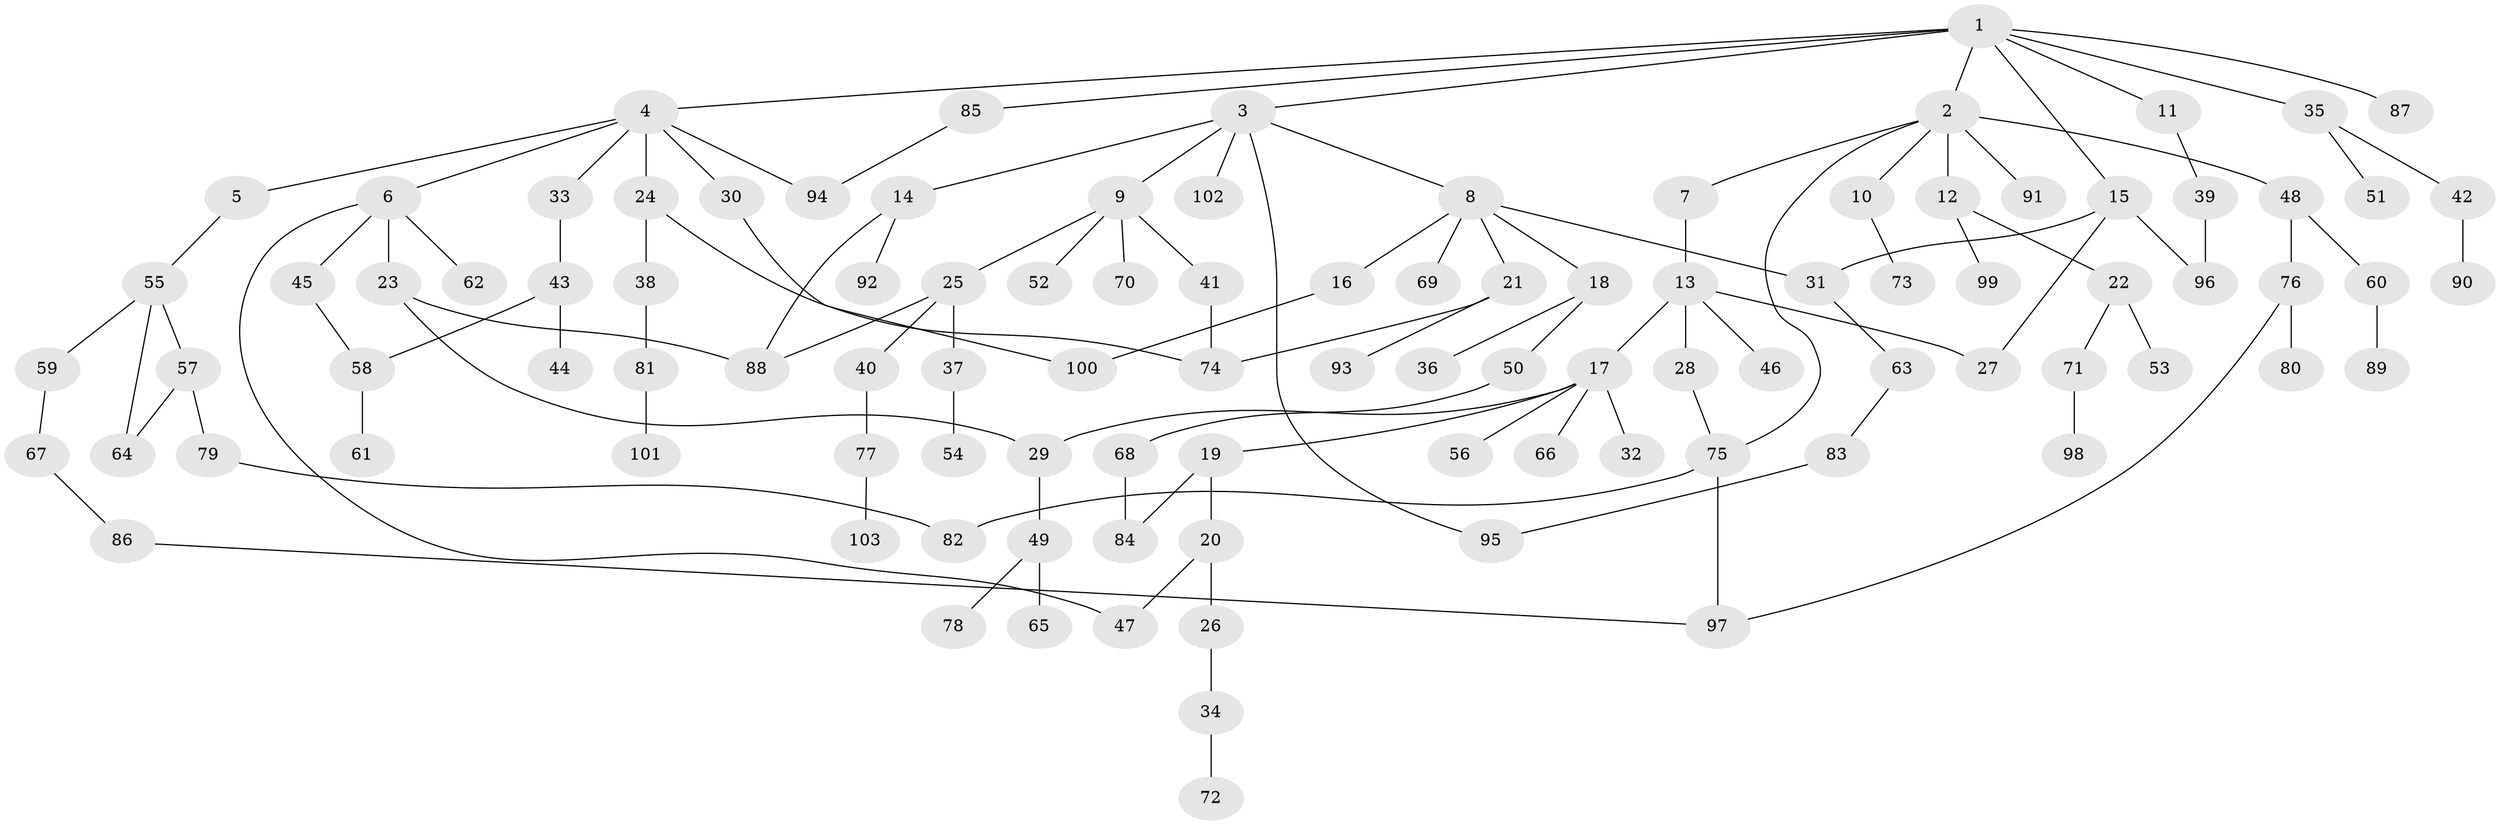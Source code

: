 // coarse degree distribution, {10: 0.014285714285714285, 6: 0.02857142857142857, 5: 0.04285714285714286, 7: 0.02857142857142857, 2: 0.34285714285714286, 4: 0.1, 1: 0.3142857142857143, 3: 0.12857142857142856}
// Generated by graph-tools (version 1.1) at 2025/23/03/03/25 07:23:33]
// undirected, 103 vertices, 121 edges
graph export_dot {
graph [start="1"]
  node [color=gray90,style=filled];
  1;
  2;
  3;
  4;
  5;
  6;
  7;
  8;
  9;
  10;
  11;
  12;
  13;
  14;
  15;
  16;
  17;
  18;
  19;
  20;
  21;
  22;
  23;
  24;
  25;
  26;
  27;
  28;
  29;
  30;
  31;
  32;
  33;
  34;
  35;
  36;
  37;
  38;
  39;
  40;
  41;
  42;
  43;
  44;
  45;
  46;
  47;
  48;
  49;
  50;
  51;
  52;
  53;
  54;
  55;
  56;
  57;
  58;
  59;
  60;
  61;
  62;
  63;
  64;
  65;
  66;
  67;
  68;
  69;
  70;
  71;
  72;
  73;
  74;
  75;
  76;
  77;
  78;
  79;
  80;
  81;
  82;
  83;
  84;
  85;
  86;
  87;
  88;
  89;
  90;
  91;
  92;
  93;
  94;
  95;
  96;
  97;
  98;
  99;
  100;
  101;
  102;
  103;
  1 -- 2;
  1 -- 3;
  1 -- 4;
  1 -- 11;
  1 -- 15;
  1 -- 35;
  1 -- 85;
  1 -- 87;
  2 -- 7;
  2 -- 10;
  2 -- 12;
  2 -- 48;
  2 -- 91;
  2 -- 75;
  3 -- 8;
  3 -- 9;
  3 -- 14;
  3 -- 95;
  3 -- 102;
  4 -- 5;
  4 -- 6;
  4 -- 24;
  4 -- 30;
  4 -- 33;
  4 -- 94;
  5 -- 55;
  6 -- 23;
  6 -- 45;
  6 -- 62;
  6 -- 47;
  7 -- 13;
  8 -- 16;
  8 -- 18;
  8 -- 21;
  8 -- 31;
  8 -- 69;
  9 -- 25;
  9 -- 41;
  9 -- 52;
  9 -- 70;
  10 -- 73;
  11 -- 39;
  12 -- 22;
  12 -- 99;
  13 -- 17;
  13 -- 28;
  13 -- 46;
  13 -- 27;
  14 -- 88;
  14 -- 92;
  15 -- 27;
  15 -- 96;
  15 -- 31;
  16 -- 100;
  17 -- 19;
  17 -- 32;
  17 -- 56;
  17 -- 66;
  17 -- 29;
  18 -- 36;
  18 -- 50;
  19 -- 20;
  19 -- 84;
  20 -- 26;
  20 -- 47;
  21 -- 93;
  21 -- 74;
  22 -- 53;
  22 -- 71;
  23 -- 29;
  23 -- 88;
  24 -- 38;
  24 -- 74;
  25 -- 37;
  25 -- 40;
  25 -- 88;
  26 -- 34;
  28 -- 75;
  29 -- 49;
  30 -- 100;
  31 -- 63;
  33 -- 43;
  34 -- 72;
  35 -- 42;
  35 -- 51;
  37 -- 54;
  38 -- 81;
  39 -- 96;
  40 -- 77;
  41 -- 74;
  42 -- 90;
  43 -- 44;
  43 -- 58;
  45 -- 58;
  48 -- 60;
  48 -- 76;
  49 -- 65;
  49 -- 78;
  50 -- 68;
  55 -- 57;
  55 -- 59;
  55 -- 64;
  57 -- 64;
  57 -- 79;
  58 -- 61;
  59 -- 67;
  60 -- 89;
  63 -- 83;
  67 -- 86;
  68 -- 84;
  71 -- 98;
  75 -- 97;
  75 -- 82;
  76 -- 80;
  76 -- 97;
  77 -- 103;
  79 -- 82;
  81 -- 101;
  83 -- 95;
  85 -- 94;
  86 -- 97;
}
